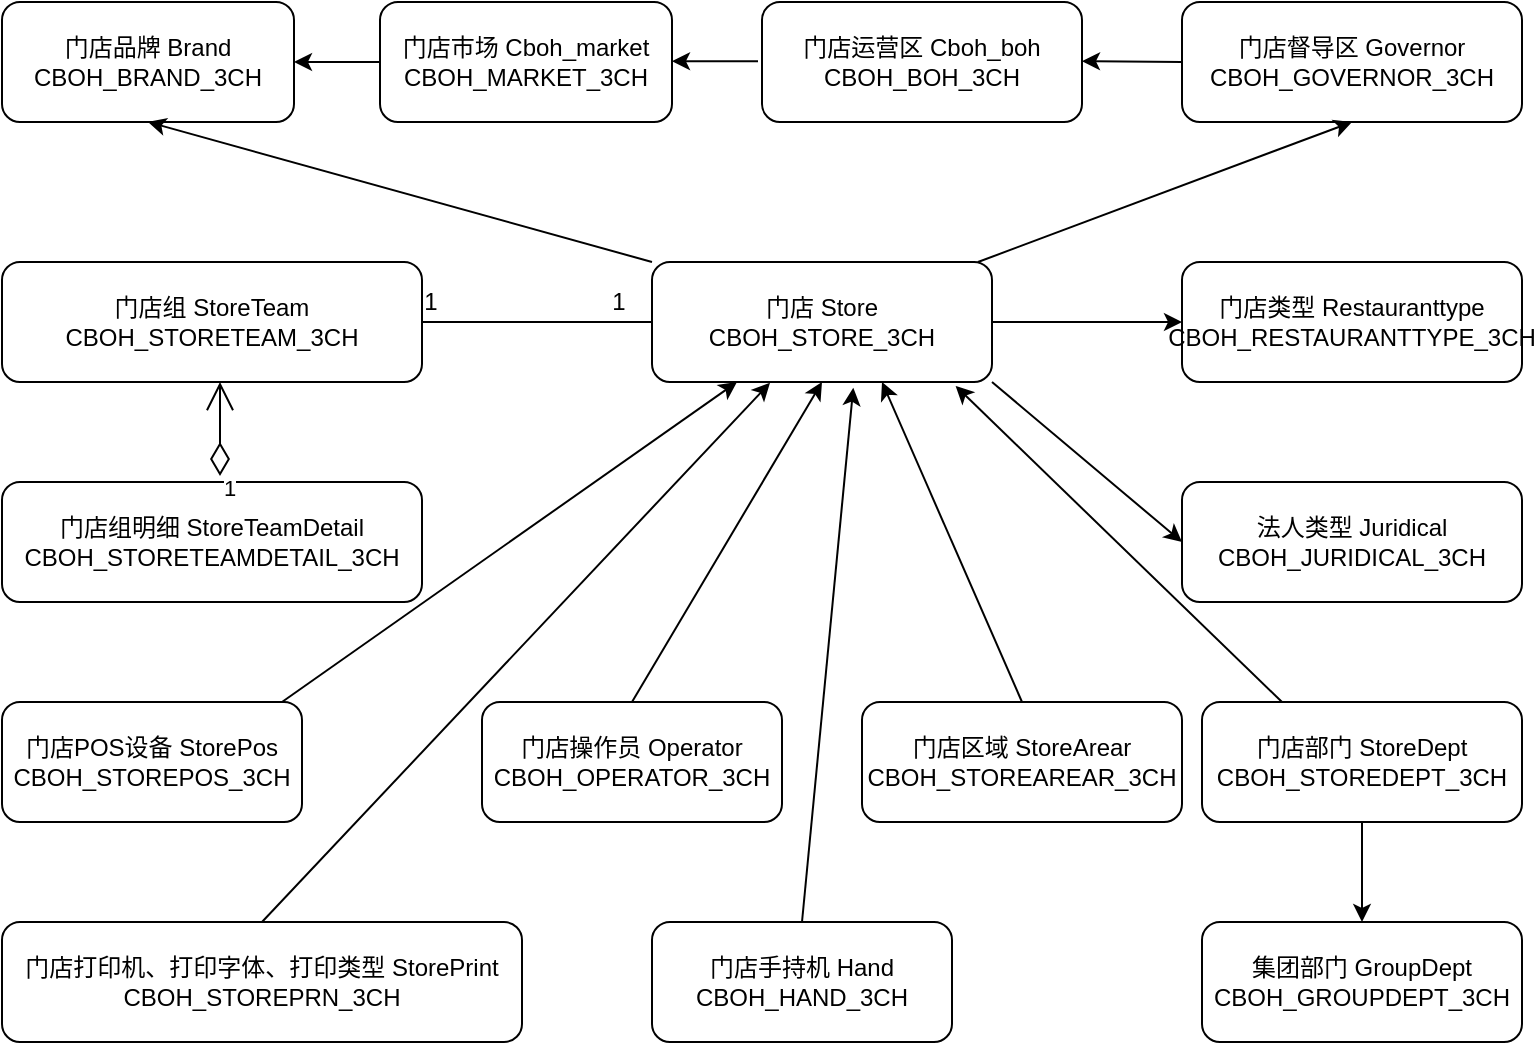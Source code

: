 <mxfile version="12.8.8" type="github">
  <diagram id="WAd7HUJI1xCaw4GOvatW" name="Page-1">
    <mxGraphModel dx="1115" dy="623" grid="1" gridSize="10" guides="1" tooltips="1" connect="1" arrows="1" fold="1" page="1" pageScale="1" pageWidth="827" pageHeight="1169" math="0" shadow="0">
      <root>
        <mxCell id="0" />
        <mxCell id="1" parent="0" />
        <mxCell id="t3-glR02UN_HUnzGya-1-22" value="门店市场 Cboh_market&lt;br&gt;CBOH_MARKET_3CH" style="rounded=1;whiteSpace=wrap;html=1;" vertex="1" parent="1">
          <mxGeometry x="229" y="30" width="146" height="60" as="geometry" />
        </mxCell>
        <mxCell id="t3-glR02UN_HUnzGya-1-23" value="门店品牌 Brand&lt;br&gt;CBOH_BRAND_3CH" style="rounded=1;whiteSpace=wrap;html=1;" vertex="1" parent="1">
          <mxGeometry x="40" y="30" width="146" height="60" as="geometry" />
        </mxCell>
        <mxCell id="t3-glR02UN_HUnzGya-1-24" value="门店运营区 Cboh_boh&lt;br&gt;CBOH_BOH_3CH" style="rounded=1;whiteSpace=wrap;html=1;" vertex="1" parent="1">
          <mxGeometry x="420" y="30" width="160" height="60" as="geometry" />
        </mxCell>
        <mxCell id="t3-glR02UN_HUnzGya-1-25" value="门店组明细 StoreTeamDetail&lt;br&gt;CBOH_STORETEAMDETAIL_3CH" style="rounded=1;whiteSpace=wrap;html=1;" vertex="1" parent="1">
          <mxGeometry x="40" y="270" width="210" height="60" as="geometry" />
        </mxCell>
        <mxCell id="t3-glR02UN_HUnzGya-1-27" value="门店 Store&lt;br&gt;CBOH_STORE_3CH" style="rounded=1;whiteSpace=wrap;html=1;" vertex="1" parent="1">
          <mxGeometry x="365" y="160" width="170" height="60" as="geometry" />
        </mxCell>
        <mxCell id="t3-glR02UN_HUnzGya-1-29" value="门店督导区 Governor&lt;br&gt;CBOH_GOVERNOR_3CH" style="rounded=1;whiteSpace=wrap;html=1;" vertex="1" parent="1">
          <mxGeometry x="630" y="30" width="170" height="60" as="geometry" />
        </mxCell>
        <mxCell id="t3-glR02UN_HUnzGya-1-33" value="1" style="endArrow=open;html=1;endSize=12;startArrow=diamondThin;startSize=14;startFill=0;edgeStyle=orthogonalEdgeStyle;align=left;verticalAlign=bottom;" edge="1" parent="1">
          <mxGeometry x="0.072" y="40" relative="1" as="geometry">
            <mxPoint x="149" y="267" as="sourcePoint" />
            <mxPoint x="149" y="220" as="targetPoint" />
            <Array as="points" />
            <mxPoint x="40" y="40" as="offset" />
          </mxGeometry>
        </mxCell>
        <mxCell id="t3-glR02UN_HUnzGya-1-37" value="门店组 StoreTeam&lt;br&gt;CBOH_STORETEAM_3CH" style="rounded=1;whiteSpace=wrap;html=1;" vertex="1" parent="1">
          <mxGeometry x="40" y="160" width="210" height="60" as="geometry" />
        </mxCell>
        <mxCell id="t3-glR02UN_HUnzGya-1-38" value="" style="endArrow=none;html=1;exitX=1;exitY=0.5;exitDx=0;exitDy=0;entryX=0;entryY=0.5;entryDx=0;entryDy=0;" edge="1" parent="1" source="t3-glR02UN_HUnzGya-1-37" target="t3-glR02UN_HUnzGya-1-27">
          <mxGeometry width="50" height="50" relative="1" as="geometry">
            <mxPoint x="410" y="230" as="sourcePoint" />
            <mxPoint x="460" y="180" as="targetPoint" />
          </mxGeometry>
        </mxCell>
        <mxCell id="t3-glR02UN_HUnzGya-1-39" value="1" style="text;html=1;align=center;verticalAlign=middle;resizable=0;points=[];labelBackgroundColor=#ffffff;" vertex="1" connectable="0" parent="t3-glR02UN_HUnzGya-1-38">
          <mxGeometry x="0.565" y="-2" relative="1" as="geometry">
            <mxPoint x="7.6" y="-12" as="offset" />
          </mxGeometry>
        </mxCell>
        <mxCell id="t3-glR02UN_HUnzGya-1-40" value="1" style="text;html=1;align=center;verticalAlign=middle;resizable=0;points=[];autosize=1;" vertex="1" parent="1">
          <mxGeometry x="244" y="170" width="20" height="20" as="geometry" />
        </mxCell>
        <mxCell id="t3-glR02UN_HUnzGya-1-48" value="门店POS设备 StorePos&lt;br&gt;CBOH_STOREPOS_3CH" style="rounded=1;whiteSpace=wrap;html=1;" vertex="1" parent="1">
          <mxGeometry x="40" y="380" width="150" height="60" as="geometry" />
        </mxCell>
        <mxCell id="t3-glR02UN_HUnzGya-1-59" value="门店操作员 Operator&lt;br&gt;CBOH_OPERATOR_3CH" style="rounded=1;whiteSpace=wrap;html=1;" vertex="1" parent="1">
          <mxGeometry x="280" y="380" width="150" height="60" as="geometry" />
        </mxCell>
        <mxCell id="t3-glR02UN_HUnzGya-1-63" value="门店部门 StoreDept&lt;br&gt;CBOH_STOREDEPT_3CH" style="rounded=1;whiteSpace=wrap;html=1;" vertex="1" parent="1">
          <mxGeometry x="640" y="380" width="160" height="60" as="geometry" />
        </mxCell>
        <mxCell id="t3-glR02UN_HUnzGya-1-71" value="门店类型 Restauranttype&lt;br&gt;CBOH_RESTAURANTTYPE_3CH" style="rounded=1;whiteSpace=wrap;html=1;" vertex="1" parent="1">
          <mxGeometry x="630" y="160" width="170" height="60" as="geometry" />
        </mxCell>
        <mxCell id="t3-glR02UN_HUnzGya-1-72" value="法人类型 Juridical&lt;br&gt;CBOH_JURIDICAL_3CH" style="rounded=1;whiteSpace=wrap;html=1;" vertex="1" parent="1">
          <mxGeometry x="630" y="270" width="170" height="60" as="geometry" />
        </mxCell>
        <mxCell id="t3-glR02UN_HUnzGya-1-73" value="" style="endArrow=classic;html=1;entryX=1;entryY=0.5;entryDx=0;entryDy=0;exitX=0;exitY=0.5;exitDx=0;exitDy=0;" edge="1" parent="1" source="t3-glR02UN_HUnzGya-1-22" target="t3-glR02UN_HUnzGya-1-23">
          <mxGeometry width="50" height="50" relative="1" as="geometry">
            <mxPoint x="420" y="270" as="sourcePoint" />
            <mxPoint x="470" y="220" as="targetPoint" />
          </mxGeometry>
        </mxCell>
        <mxCell id="t3-glR02UN_HUnzGya-1-74" value="" style="endArrow=classic;html=1;entryX=1;entryY=0.5;entryDx=0;entryDy=0;exitX=0;exitY=0.5;exitDx=0;exitDy=0;" edge="1" parent="1">
          <mxGeometry width="50" height="50" relative="1" as="geometry">
            <mxPoint x="418" y="59.6" as="sourcePoint" />
            <mxPoint x="375" y="59.6" as="targetPoint" />
          </mxGeometry>
        </mxCell>
        <mxCell id="t3-glR02UN_HUnzGya-1-75" value="" style="endArrow=classic;html=1;entryX=1;entryY=0.5;entryDx=0;entryDy=0;exitX=0;exitY=0.5;exitDx=0;exitDy=0;" edge="1" parent="1" source="t3-glR02UN_HUnzGya-1-29">
          <mxGeometry width="50" height="50" relative="1" as="geometry">
            <mxPoint x="623" y="59.6" as="sourcePoint" />
            <mxPoint x="580" y="59.6" as="targetPoint" />
          </mxGeometry>
        </mxCell>
        <mxCell id="t3-glR02UN_HUnzGya-1-76" value="" style="endArrow=classic;html=1;entryX=0.5;entryY=1;entryDx=0;entryDy=0;" edge="1" parent="1" target="t3-glR02UN_HUnzGya-1-29">
          <mxGeometry width="50" height="50" relative="1" as="geometry">
            <mxPoint x="528" y="160" as="sourcePoint" />
            <mxPoint x="578" y="110" as="targetPoint" />
          </mxGeometry>
        </mxCell>
        <mxCell id="t3-glR02UN_HUnzGya-1-77" value="" style="endArrow=classic;html=1;entryX=0.5;entryY=1;entryDx=0;entryDy=0;exitX=0;exitY=0;exitDx=0;exitDy=0;" edge="1" parent="1" source="t3-glR02UN_HUnzGya-1-27" target="t3-glR02UN_HUnzGya-1-23">
          <mxGeometry width="50" height="50" relative="1" as="geometry">
            <mxPoint x="538" y="170" as="sourcePoint" />
            <mxPoint x="725" y="100" as="targetPoint" />
          </mxGeometry>
        </mxCell>
        <mxCell id="t3-glR02UN_HUnzGya-1-78" value="" style="endArrow=classic;html=1;entryX=0;entryY=0.5;entryDx=0;entryDy=0;exitX=1;exitY=0.5;exitDx=0;exitDy=0;" edge="1" parent="1" source="t3-glR02UN_HUnzGya-1-27" target="t3-glR02UN_HUnzGya-1-71">
          <mxGeometry width="50" height="50" relative="1" as="geometry">
            <mxPoint x="420" y="270" as="sourcePoint" />
            <mxPoint x="470" y="220" as="targetPoint" />
          </mxGeometry>
        </mxCell>
        <mxCell id="t3-glR02UN_HUnzGya-1-79" value="" style="endArrow=classic;html=1;entryX=0;entryY=0.5;entryDx=0;entryDy=0;exitX=1;exitY=1;exitDx=0;exitDy=0;" edge="1" parent="1" source="t3-glR02UN_HUnzGya-1-27" target="t3-glR02UN_HUnzGya-1-72">
          <mxGeometry width="50" height="50" relative="1" as="geometry">
            <mxPoint x="540" y="200" as="sourcePoint" />
            <mxPoint x="635.58" y="174.78" as="targetPoint" />
          </mxGeometry>
        </mxCell>
        <mxCell id="t3-glR02UN_HUnzGya-1-80" value="集团部门 GroupDept&lt;br&gt;CBOH_GROUPDEPT_3CH" style="rounded=1;whiteSpace=wrap;html=1;" vertex="1" parent="1">
          <mxGeometry x="640" y="490" width="160" height="60" as="geometry" />
        </mxCell>
        <mxCell id="t3-glR02UN_HUnzGya-1-81" value="" style="endArrow=classic;html=1;entryX=0.893;entryY=1.033;entryDx=0;entryDy=0;entryPerimeter=0;exitX=0.25;exitY=0;exitDx=0;exitDy=0;" edge="1" parent="1" source="t3-glR02UN_HUnzGya-1-63" target="t3-glR02UN_HUnzGya-1-27">
          <mxGeometry width="50" height="50" relative="1" as="geometry">
            <mxPoint x="650" y="390" as="sourcePoint" />
            <mxPoint x="500" y="230" as="targetPoint" />
          </mxGeometry>
        </mxCell>
        <mxCell id="t3-glR02UN_HUnzGya-1-82" value="" style="endArrow=classic;html=1;entryX=0.5;entryY=0;entryDx=0;entryDy=0;exitX=0.5;exitY=1;exitDx=0;exitDy=0;" edge="1" parent="1" source="t3-glR02UN_HUnzGya-1-63" target="t3-glR02UN_HUnzGya-1-80">
          <mxGeometry width="50" height="50" relative="1" as="geometry">
            <mxPoint x="420" y="350" as="sourcePoint" />
            <mxPoint x="470" y="300" as="targetPoint" />
          </mxGeometry>
        </mxCell>
        <mxCell id="t3-glR02UN_HUnzGya-1-83" value="" style="endArrow=classic;html=1;exitX=0.5;exitY=0;exitDx=0;exitDy=0;entryX=0.5;entryY=1;entryDx=0;entryDy=0;" edge="1" parent="1" source="t3-glR02UN_HUnzGya-1-59" target="t3-glR02UN_HUnzGya-1-27">
          <mxGeometry width="50" height="50" relative="1" as="geometry">
            <mxPoint x="550.07" y="359.58" as="sourcePoint" />
            <mxPoint x="502.5" y="230" as="targetPoint" />
          </mxGeometry>
        </mxCell>
        <mxCell id="t3-glR02UN_HUnzGya-1-84" value="" style="endArrow=classic;html=1;entryX=0.25;entryY=1;entryDx=0;entryDy=0;" edge="1" parent="1" target="t3-glR02UN_HUnzGya-1-27">
          <mxGeometry width="50" height="50" relative="1" as="geometry">
            <mxPoint x="180" y="380" as="sourcePoint" />
            <mxPoint x="470" y="270" as="targetPoint" />
          </mxGeometry>
        </mxCell>
        <mxCell id="t3-glR02UN_HUnzGya-1-85" value="门店区域 StoreArear&lt;br&gt;CBOH_STOREAREAR_3CH" style="rounded=1;whiteSpace=wrap;html=1;" vertex="1" parent="1">
          <mxGeometry x="470" y="380" width="160" height="60" as="geometry" />
        </mxCell>
        <mxCell id="t3-glR02UN_HUnzGya-1-86" value="" style="endArrow=classic;html=1;exitX=0.5;exitY=0;exitDx=0;exitDy=0;" edge="1" parent="1" source="t3-glR02UN_HUnzGya-1-85">
          <mxGeometry width="50" height="50" relative="1" as="geometry">
            <mxPoint x="420" y="350" as="sourcePoint" />
            <mxPoint x="480" y="220" as="targetPoint" />
          </mxGeometry>
        </mxCell>
        <mxCell id="t3-glR02UN_HUnzGya-1-87" value="门店打印机、打印字体、打印类型 StorePrint&lt;br&gt;CBOH_STOREPRN_3CH" style="rounded=1;whiteSpace=wrap;html=1;" vertex="1" parent="1">
          <mxGeometry x="40" y="490" width="260" height="60" as="geometry" />
        </mxCell>
        <mxCell id="t3-glR02UN_HUnzGya-1-88" value="" style="endArrow=classic;html=1;entryX=0.347;entryY=1.007;entryDx=0;entryDy=0;entryPerimeter=0;exitX=0.5;exitY=0;exitDx=0;exitDy=0;" edge="1" parent="1" source="t3-glR02UN_HUnzGya-1-87" target="t3-glR02UN_HUnzGya-1-27">
          <mxGeometry width="50" height="50" relative="1" as="geometry">
            <mxPoint x="420" y="360" as="sourcePoint" />
            <mxPoint x="470" y="310" as="targetPoint" />
          </mxGeometry>
        </mxCell>
        <mxCell id="t3-glR02UN_HUnzGya-1-89" value="门店手持机 Hand&lt;br&gt;CBOH_HAND_3CH" style="rounded=1;whiteSpace=wrap;html=1;" vertex="1" parent="1">
          <mxGeometry x="365" y="490" width="150" height="60" as="geometry" />
        </mxCell>
        <mxCell id="t3-glR02UN_HUnzGya-1-90" value="" style="endArrow=classic;html=1;entryX=0.592;entryY=1.047;entryDx=0;entryDy=0;entryPerimeter=0;exitX=0.5;exitY=0;exitDx=0;exitDy=0;" edge="1" parent="1" source="t3-glR02UN_HUnzGya-1-89" target="t3-glR02UN_HUnzGya-1-27">
          <mxGeometry width="50" height="50" relative="1" as="geometry">
            <mxPoint x="420" y="420" as="sourcePoint" />
            <mxPoint x="470" y="370" as="targetPoint" />
          </mxGeometry>
        </mxCell>
      </root>
    </mxGraphModel>
  </diagram>
</mxfile>
